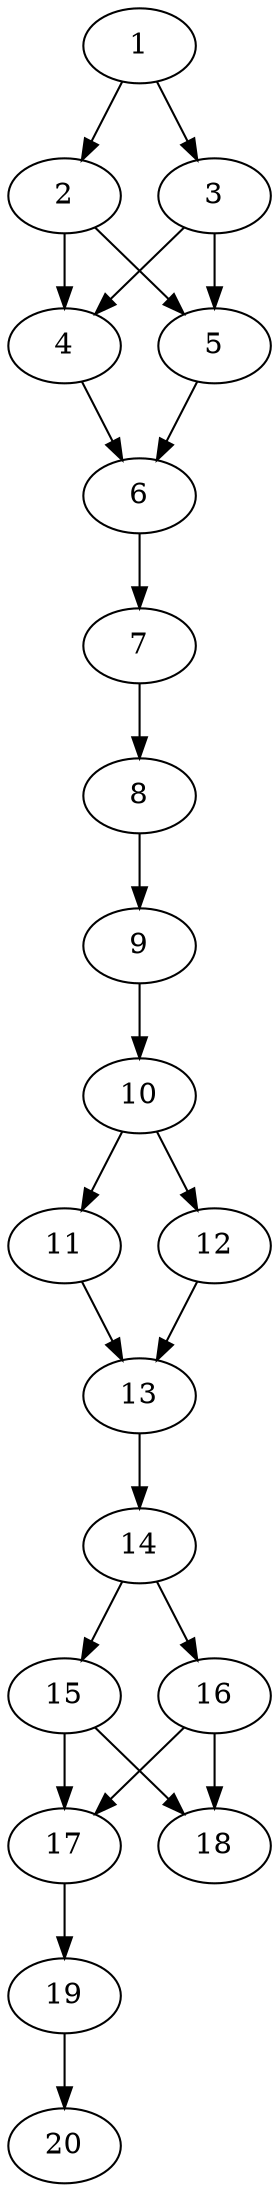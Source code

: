 // DAG automatically generated by daggen at Thu Oct  3 13:58:43 2019
// ./daggen --dot -n 20 --ccr 0.4 --fat 0.3 --regular 0.5 --density 0.9 --mindata 5242880 --maxdata 52428800 
digraph G {
  1 [size="33789440", alpha="0.20", expect_size="13515776"] 
  1 -> 2 [size ="13515776"]
  1 -> 3 [size ="13515776"]
  2 [size="106088960", alpha="0.10", expect_size="42435584"] 
  2 -> 4 [size ="42435584"]
  2 -> 5 [size ="42435584"]
  3 [size="22028800", alpha="0.18", expect_size="8811520"] 
  3 -> 4 [size ="8811520"]
  3 -> 5 [size ="8811520"]
  4 [size="118031360", alpha="0.19", expect_size="47212544"] 
  4 -> 6 [size ="47212544"]
  5 [size="98191360", alpha="0.01", expect_size="39276544"] 
  5 -> 6 [size ="39276544"]
  6 [size="61434880", alpha="0.12", expect_size="24573952"] 
  6 -> 7 [size ="24573952"]
  7 [size="45209600", alpha="0.19", expect_size="18083840"] 
  7 -> 8 [size ="18083840"]
  8 [size="47669760", alpha="0.07", expect_size="19067904"] 
  8 -> 9 [size ="19067904"]
  9 [size="109383680", alpha="0.08", expect_size="43753472"] 
  9 -> 10 [size ="43753472"]
  10 [size="72007680", alpha="0.17", expect_size="28803072"] 
  10 -> 11 [size ="28803072"]
  10 -> 12 [size ="28803072"]
  11 [size="101985280", alpha="0.18", expect_size="40794112"] 
  11 -> 13 [size ="40794112"]
  12 [size="100636160", alpha="0.19", expect_size="40254464"] 
  12 -> 13 [size ="40254464"]
  13 [size="39882240", alpha="0.05", expect_size="15952896"] 
  13 -> 14 [size ="15952896"]
  14 [size="29035520", alpha="0.09", expect_size="11614208"] 
  14 -> 15 [size ="11614208"]
  14 -> 16 [size ="11614208"]
  15 [size="22850560", alpha="0.08", expect_size="9140224"] 
  15 -> 17 [size ="9140224"]
  15 -> 18 [size ="9140224"]
  16 [size="30492160", alpha="0.08", expect_size="12196864"] 
  16 -> 17 [size ="12196864"]
  16 -> 18 [size ="12196864"]
  17 [size="99476480", alpha="0.15", expect_size="39790592"] 
  17 -> 19 [size ="39790592"]
  18 [size="92154880", alpha="0.05", expect_size="36861952"] 
  19 [size="14699520", alpha="0.16", expect_size="5879808"] 
  19 -> 20 [size ="5879808"]
  20 [size="64721920", alpha="0.19", expect_size="25888768"] 
}
